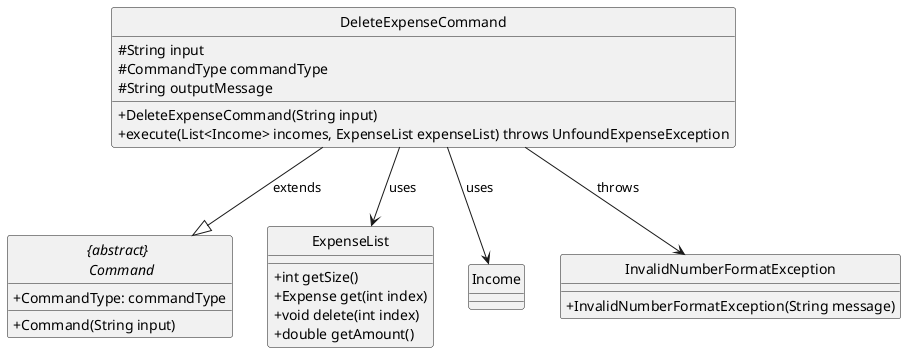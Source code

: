 @startuml

hide circle
skinparam classAttributeIconSize 0


    class DeleteExpenseCommand {
        # String input
        # CommandType commandType
        # String outputMessage
        + DeleteExpenseCommand(String input)
        + execute(List<Income> incomes, ExpenseList expenseList) throws UnfoundExpenseException
    }
    abstract class "{abstract} \n Command" {
        + CommandType: commandType
        + Command(String input)
    }



    class ExpenseList {
        + int getSize()
        + Expense get(int index)
        + void delete(int index)
        + double getAmount()
    }


class Income {

}


class InvalidNumberFormatException {
    + InvalidNumberFormatException(String message)
}


DeleteExpenseCommand --|> "{abstract} \n Command" : extends
DeleteExpenseCommand --> ExpenseList : uses
DeleteExpenseCommand --> Income : uses
DeleteExpenseCommand --> InvalidNumberFormatException : throws
@enduml
